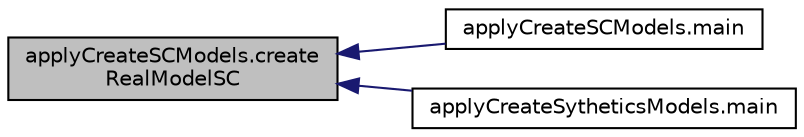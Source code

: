 digraph "applyCreateSCModels.createRealModelSC"
{
  edge [fontname="Helvetica",fontsize="10",labelfontname="Helvetica",labelfontsize="10"];
  node [fontname="Helvetica",fontsize="10",shape=record];
  rankdir="LR";
  Node7 [label="applyCreateSCModels.create\lRealModelSC",height=0.2,width=0.4,color="black", fillcolor="grey75", style="filled", fontcolor="black"];
  Node7 -> Node8 [dir="back",color="midnightblue",fontsize="10",style="solid",fontname="Helvetica"];
  Node8 [label="applyCreateSCModels.main",height=0.2,width=0.4,color="black", fillcolor="white", style="filled",URL="$namespaceapply_create_s_c_models.html#a320e2283a254f21845fa4b6af7a65e68"];
  Node7 -> Node9 [dir="back",color="midnightblue",fontsize="10",style="solid",fontname="Helvetica"];
  Node9 [label="applyCreateSytheticsModels.main",height=0.2,width=0.4,color="black", fillcolor="white", style="filled",URL="$namespaceapply_create_sythetics_models.html#ac331ebcf2141e14d7ecb9fc32ccf3e47"];
}
